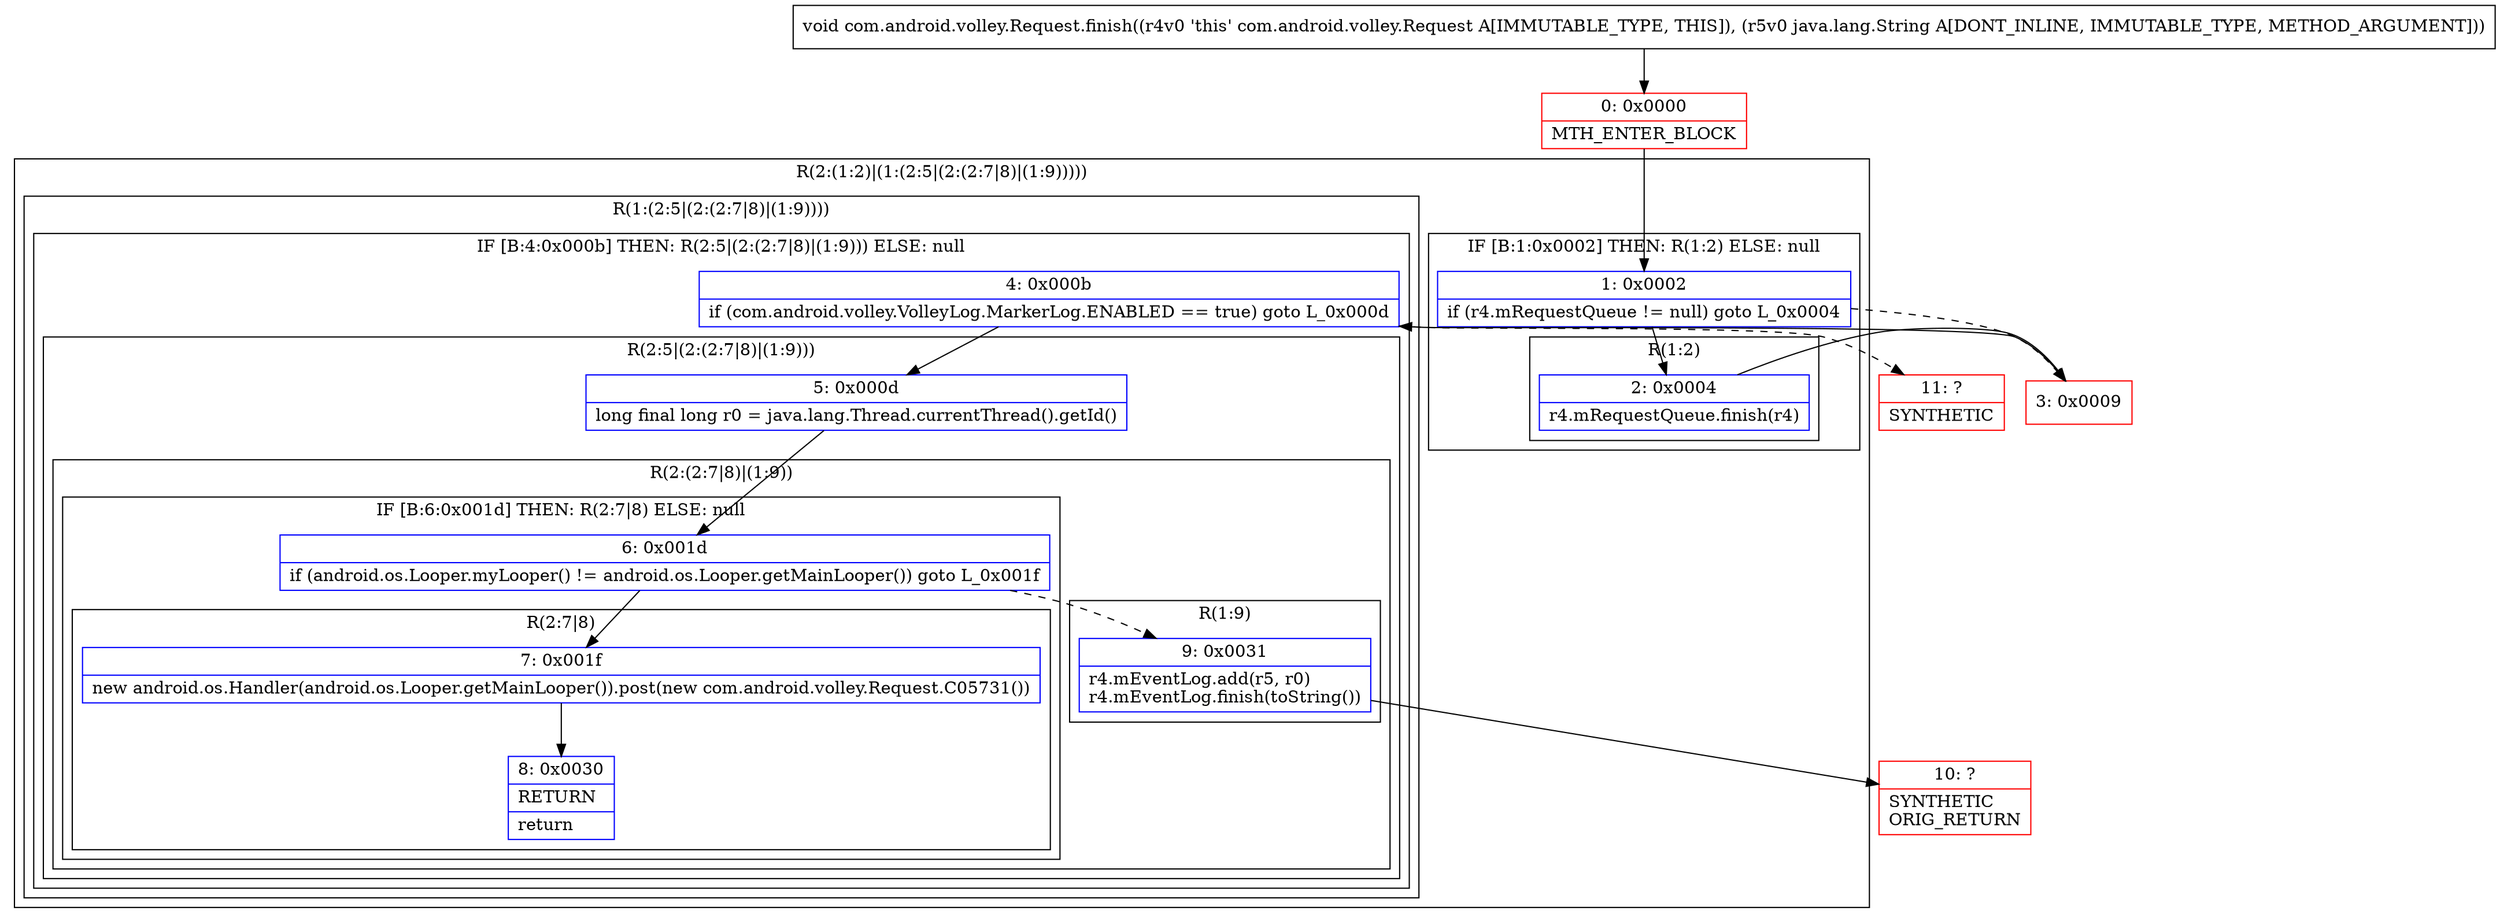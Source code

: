 digraph "CFG forcom.android.volley.Request.finish(Ljava\/lang\/String;)V" {
subgraph cluster_Region_440712930 {
label = "R(2:(1:2)|(1:(2:5|(2:(2:7|8)|(1:9)))))";
node [shape=record,color=blue];
subgraph cluster_IfRegion_258016952 {
label = "IF [B:1:0x0002] THEN: R(1:2) ELSE: null";
node [shape=record,color=blue];
Node_1 [shape=record,label="{1\:\ 0x0002|if (r4.mRequestQueue != null) goto L_0x0004\l}"];
subgraph cluster_Region_1481817576 {
label = "R(1:2)";
node [shape=record,color=blue];
Node_2 [shape=record,label="{2\:\ 0x0004|r4.mRequestQueue.finish(r4)\l}"];
}
}
subgraph cluster_Region_1711723197 {
label = "R(1:(2:5|(2:(2:7|8)|(1:9))))";
node [shape=record,color=blue];
subgraph cluster_IfRegion_1502270257 {
label = "IF [B:4:0x000b] THEN: R(2:5|(2:(2:7|8)|(1:9))) ELSE: null";
node [shape=record,color=blue];
Node_4 [shape=record,label="{4\:\ 0x000b|if (com.android.volley.VolleyLog.MarkerLog.ENABLED == true) goto L_0x000d\l}"];
subgraph cluster_Region_1907213228 {
label = "R(2:5|(2:(2:7|8)|(1:9)))";
node [shape=record,color=blue];
Node_5 [shape=record,label="{5\:\ 0x000d|long final long r0 = java.lang.Thread.currentThread().getId()\l}"];
subgraph cluster_Region_1582914174 {
label = "R(2:(2:7|8)|(1:9))";
node [shape=record,color=blue];
subgraph cluster_IfRegion_321458592 {
label = "IF [B:6:0x001d] THEN: R(2:7|8) ELSE: null";
node [shape=record,color=blue];
Node_6 [shape=record,label="{6\:\ 0x001d|if (android.os.Looper.myLooper() != android.os.Looper.getMainLooper()) goto L_0x001f\l}"];
subgraph cluster_Region_1219318609 {
label = "R(2:7|8)";
node [shape=record,color=blue];
Node_7 [shape=record,label="{7\:\ 0x001f|new android.os.Handler(android.os.Looper.getMainLooper()).post(new com.android.volley.Request.C05731())\l}"];
Node_8 [shape=record,label="{8\:\ 0x0030|RETURN\l|return\l}"];
}
}
subgraph cluster_Region_1056538315 {
label = "R(1:9)";
node [shape=record,color=blue];
Node_9 [shape=record,label="{9\:\ 0x0031|r4.mEventLog.add(r5, r0)\lr4.mEventLog.finish(toString())\l}"];
}
}
}
}
}
}
Node_0 [shape=record,color=red,label="{0\:\ 0x0000|MTH_ENTER_BLOCK\l}"];
Node_3 [shape=record,color=red,label="{3\:\ 0x0009}"];
Node_10 [shape=record,color=red,label="{10\:\ ?|SYNTHETIC\lORIG_RETURN\l}"];
Node_11 [shape=record,color=red,label="{11\:\ ?|SYNTHETIC\l}"];
MethodNode[shape=record,label="{void com.android.volley.Request.finish((r4v0 'this' com.android.volley.Request A[IMMUTABLE_TYPE, THIS]), (r5v0 java.lang.String A[DONT_INLINE, IMMUTABLE_TYPE, METHOD_ARGUMENT])) }"];
MethodNode -> Node_0;
Node_1 -> Node_2;
Node_1 -> Node_3[style=dashed];
Node_2 -> Node_3;
Node_4 -> Node_5;
Node_4 -> Node_11[style=dashed];
Node_5 -> Node_6;
Node_6 -> Node_7;
Node_6 -> Node_9[style=dashed];
Node_7 -> Node_8;
Node_9 -> Node_10;
Node_0 -> Node_1;
Node_3 -> Node_4;
}

